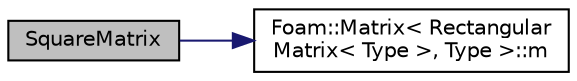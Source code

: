 digraph "SquareMatrix"
{
  bgcolor="transparent";
  edge [fontname="Helvetica",fontsize="10",labelfontname="Helvetica",labelfontsize="10"];
  node [fontname="Helvetica",fontsize="10",shape=record];
  rankdir="LR";
  Node1 [label="SquareMatrix",height=0.2,width=0.4,color="black", fillcolor="grey75", style="filled" fontcolor="black"];
  Node1 -> Node2 [color="midnightblue",fontsize="10",style="solid",fontname="Helvetica"];
  Node2 [label="Foam::Matrix\< Rectangular\lMatrix\< Type \>, Type \>::m",height=0.2,width=0.4,color="black",URL="$classFoam_1_1Matrix.html#ad8b5287bb75e2c432677a820a4083c90",tooltip="The number of rows. "];
}

